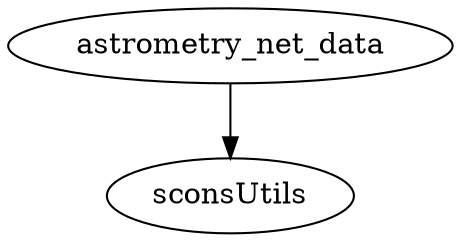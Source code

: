 // Graph for astrometry_net_data
digraph {
	astrometry_net_data
	astrometry_net_data -> sconsUtils
	sconsUtils
}
